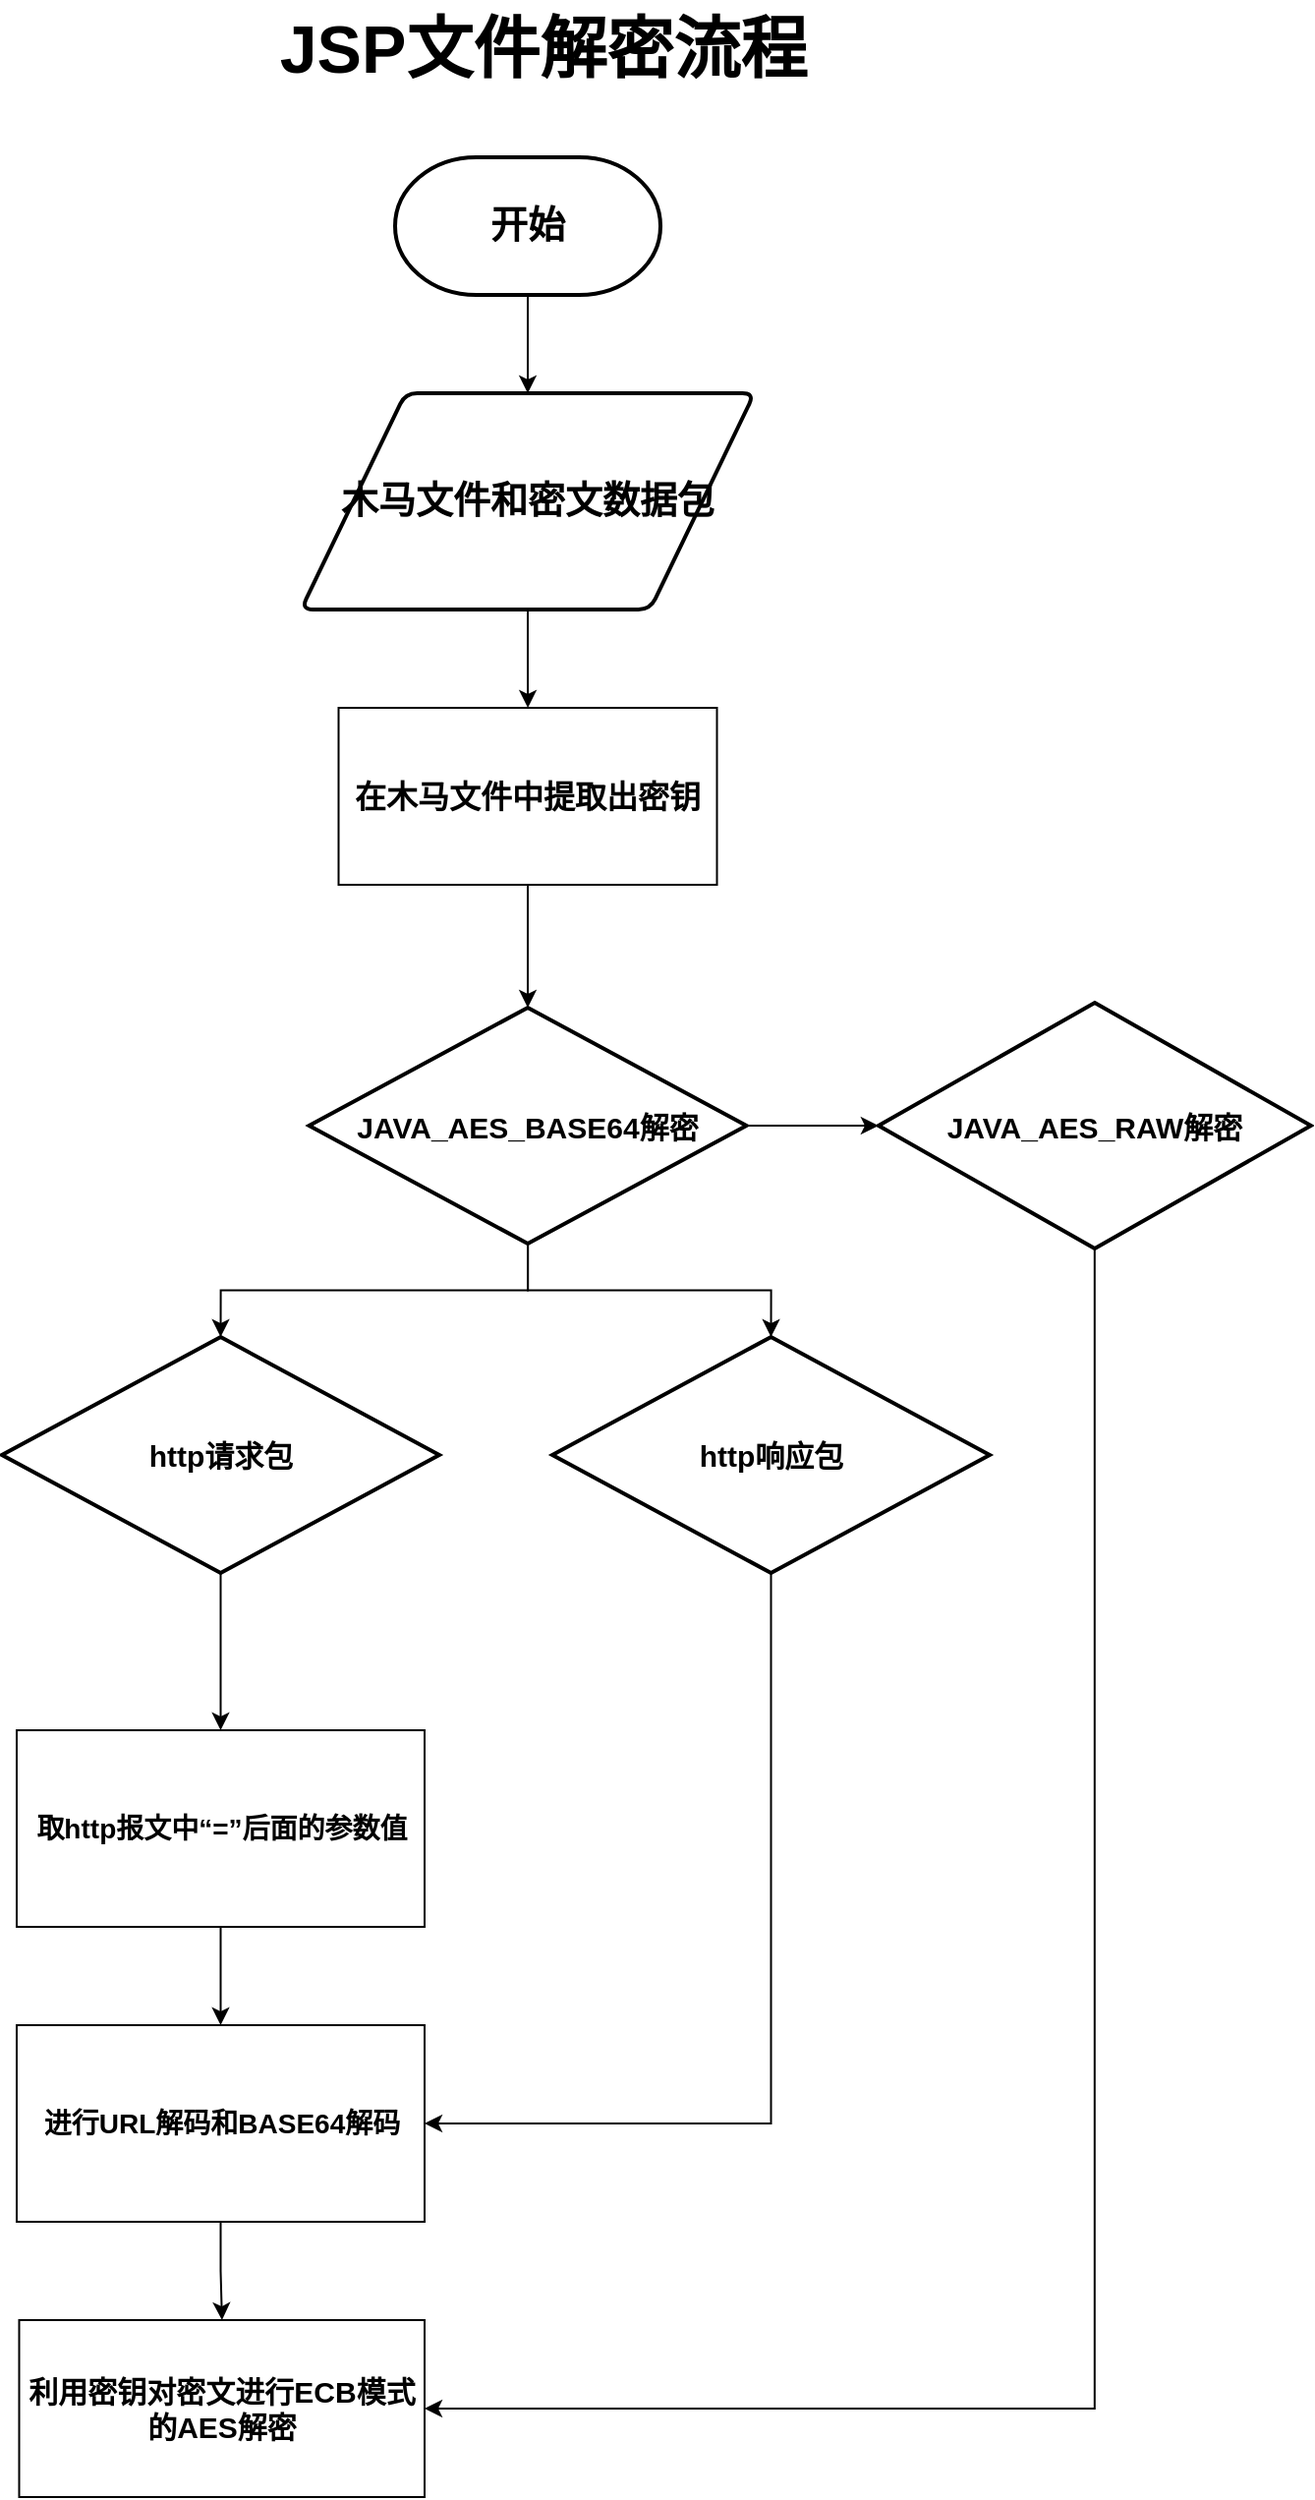 <mxfile version="21.0.2" type="github">
  <diagram name="第 1 页" id="mqOq0_yAt_1xM4sD6kAV">
    <mxGraphModel dx="1475" dy="774" grid="1" gridSize="10" guides="1" tooltips="1" connect="1" arrows="1" fold="1" page="1" pageScale="1" pageWidth="3300" pageHeight="4681" math="0" shadow="0">
      <root>
        <mxCell id="0" />
        <mxCell id="1" parent="0" />
        <mxCell id="oIo35whci3rF9JnissCp-1" value="&lt;font style=&quot;font-size: 34px;&quot;&gt;&lt;b style=&quot;font-size: 34px;&quot;&gt;JSP文件解密流程&lt;/b&gt;&lt;/font&gt;" style="text;html=1;align=center;verticalAlign=middle;resizable=0;points=[];autosize=1;strokeColor=none;fillColor=none;fontSize=34;" vertex="1" parent="1">
          <mxGeometry x="480" y="60" width="290" height="50" as="geometry" />
        </mxCell>
        <mxCell id="oIo35whci3rF9JnissCp-4" value="" style="edgeStyle=orthogonalEdgeStyle;rounded=0;orthogonalLoop=1;jettySize=auto;html=1;" edge="1" parent="1" source="oIo35whci3rF9JnissCp-2" target="oIo35whci3rF9JnissCp-3">
          <mxGeometry relative="1" as="geometry" />
        </mxCell>
        <mxCell id="oIo35whci3rF9JnissCp-2" value="&lt;font style=&quot;font-size: 19px;&quot;&gt;&lt;b&gt;开始&lt;/b&gt;&lt;/font&gt;" style="strokeWidth=2;html=1;shape=mxgraph.flowchart.terminator;whiteSpace=wrap;" vertex="1" parent="1">
          <mxGeometry x="550" y="140" width="135" height="70" as="geometry" />
        </mxCell>
        <mxCell id="oIo35whci3rF9JnissCp-14" value="" style="edgeStyle=orthogonalEdgeStyle;rounded=0;orthogonalLoop=1;jettySize=auto;html=1;" edge="1" parent="1" source="oIo35whci3rF9JnissCp-3" target="oIo35whci3rF9JnissCp-13">
          <mxGeometry relative="1" as="geometry" />
        </mxCell>
        <mxCell id="oIo35whci3rF9JnissCp-3" value="&lt;font style=&quot;font-size: 19px;&quot;&gt;&lt;b&gt;木马文件和密文数据包&lt;/b&gt;&lt;/font&gt;" style="shape=parallelogram;html=1;strokeWidth=2;perimeter=parallelogramPerimeter;whiteSpace=wrap;rounded=1;arcSize=12;size=0.23;" vertex="1" parent="1">
          <mxGeometry x="502.19" y="260" width="230.62" height="110" as="geometry" />
        </mxCell>
        <mxCell id="oIo35whci3rF9JnissCp-8" value="" style="edgeStyle=orthogonalEdgeStyle;rounded=0;orthogonalLoop=1;jettySize=auto;html=1;" edge="1" parent="1" source="oIo35whci3rF9JnissCp-5" target="oIo35whci3rF9JnissCp-6">
          <mxGeometry relative="1" as="geometry" />
        </mxCell>
        <mxCell id="oIo35whci3rF9JnissCp-21" style="edgeStyle=orthogonalEdgeStyle;rounded=0;orthogonalLoop=1;jettySize=auto;html=1;entryX=0.5;entryY=0;entryDx=0;entryDy=0;entryPerimeter=0;" edge="1" parent="1" source="oIo35whci3rF9JnissCp-5" target="oIo35whci3rF9JnissCp-19">
          <mxGeometry relative="1" as="geometry" />
        </mxCell>
        <mxCell id="oIo35whci3rF9JnissCp-22" style="edgeStyle=orthogonalEdgeStyle;rounded=0;orthogonalLoop=1;jettySize=auto;html=1;entryX=0.5;entryY=0;entryDx=0;entryDy=0;entryPerimeter=0;" edge="1" parent="1" source="oIo35whci3rF9JnissCp-5" target="oIo35whci3rF9JnissCp-20">
          <mxGeometry relative="1" as="geometry" />
        </mxCell>
        <mxCell id="oIo35whci3rF9JnissCp-5" value="&lt;font size=&quot;1&quot; style=&quot;&quot;&gt;&lt;b style=&quot;font-size: 15px;&quot;&gt;JAVA_AES_BASE64解密&lt;/b&gt;&lt;/font&gt;" style="strokeWidth=2;html=1;shape=mxgraph.flowchart.decision;whiteSpace=wrap;" vertex="1" parent="1">
          <mxGeometry x="506.25" y="572.5" width="222.5" height="120" as="geometry" />
        </mxCell>
        <mxCell id="oIo35whci3rF9JnissCp-18" style="edgeStyle=orthogonalEdgeStyle;rounded=0;orthogonalLoop=1;jettySize=auto;html=1;entryX=1;entryY=0.5;entryDx=0;entryDy=0;" edge="1" parent="1" source="oIo35whci3rF9JnissCp-6" target="oIo35whci3rF9JnissCp-12">
          <mxGeometry relative="1" as="geometry">
            <Array as="points">
              <mxPoint x="906" y="1285" />
            </Array>
          </mxGeometry>
        </mxCell>
        <mxCell id="oIo35whci3rF9JnissCp-6" value="&lt;b style=&quot;border-color: var(--border-color); font-size: 15px;&quot;&gt;JAVA_AES_RAW解密&lt;/b&gt;" style="strokeWidth=2;html=1;shape=mxgraph.flowchart.decision;whiteSpace=wrap;" vertex="1" parent="1">
          <mxGeometry x="795.94" y="570" width="220" height="125" as="geometry" />
        </mxCell>
        <mxCell id="oIo35whci3rF9JnissCp-25" value="" style="edgeStyle=orthogonalEdgeStyle;rounded=0;orthogonalLoop=1;jettySize=auto;html=1;" edge="1" parent="1" source="oIo35whci3rF9JnissCp-10" target="oIo35whci3rF9JnissCp-24">
          <mxGeometry relative="1" as="geometry" />
        </mxCell>
        <mxCell id="oIo35whci3rF9JnissCp-10" value="&lt;font style=&quot;font-size: 14px;&quot;&gt;&lt;b&gt;取http报文中“=”后面的参数值&lt;/b&gt;&lt;/font&gt;" style="rounded=0;whiteSpace=wrap;html=1;" vertex="1" parent="1">
          <mxGeometry x="357.5" y="940" width="207.5" height="100" as="geometry" />
        </mxCell>
        <mxCell id="oIo35whci3rF9JnissCp-12" value="&lt;font style=&quot;font-size: 15px;&quot;&gt;&lt;b&gt;利用密钥对密文进行ECB模式的AES解密&lt;/b&gt;&lt;/font&gt;" style="rounded=0;whiteSpace=wrap;html=1;" vertex="1" parent="1">
          <mxGeometry x="358.75" y="1240" width="206.25" height="90" as="geometry" />
        </mxCell>
        <mxCell id="oIo35whci3rF9JnissCp-17" value="" style="edgeStyle=orthogonalEdgeStyle;rounded=0;orthogonalLoop=1;jettySize=auto;html=1;" edge="1" parent="1" source="oIo35whci3rF9JnissCp-13" target="oIo35whci3rF9JnissCp-5">
          <mxGeometry relative="1" as="geometry" />
        </mxCell>
        <mxCell id="oIo35whci3rF9JnissCp-13" value="&lt;b&gt;&lt;font style=&quot;font-size: 16px;&quot;&gt;在木马文件中提取出密钥&lt;/font&gt;&lt;/b&gt;" style="rounded=0;whiteSpace=wrap;html=1;" vertex="1" parent="1">
          <mxGeometry x="521.25" y="420" width="192.5" height="90" as="geometry" />
        </mxCell>
        <mxCell id="oIo35whci3rF9JnissCp-23" style="edgeStyle=orthogonalEdgeStyle;rounded=0;orthogonalLoop=1;jettySize=auto;html=1;" edge="1" parent="1" source="oIo35whci3rF9JnissCp-19" target="oIo35whci3rF9JnissCp-10">
          <mxGeometry relative="1" as="geometry" />
        </mxCell>
        <mxCell id="oIo35whci3rF9JnissCp-19" value="&lt;font size=&quot;1&quot; style=&quot;&quot;&gt;&lt;b style=&quot;font-size: 15px;&quot;&gt;http请求包&lt;/b&gt;&lt;/font&gt;" style="strokeWidth=2;html=1;shape=mxgraph.flowchart.decision;whiteSpace=wrap;" vertex="1" parent="1">
          <mxGeometry x="350" y="740" width="222.5" height="120" as="geometry" />
        </mxCell>
        <mxCell id="oIo35whci3rF9JnissCp-27" style="edgeStyle=orthogonalEdgeStyle;rounded=0;orthogonalLoop=1;jettySize=auto;html=1;entryX=1;entryY=0.5;entryDx=0;entryDy=0;" edge="1" parent="1" source="oIo35whci3rF9JnissCp-20" target="oIo35whci3rF9JnissCp-24">
          <mxGeometry relative="1" as="geometry">
            <Array as="points">
              <mxPoint x="741" y="1140" />
            </Array>
          </mxGeometry>
        </mxCell>
        <mxCell id="oIo35whci3rF9JnissCp-20" value="&lt;font size=&quot;1&quot; style=&quot;&quot;&gt;&lt;b style=&quot;font-size: 15px;&quot;&gt;http响应包&lt;/b&gt;&lt;/font&gt;" style="strokeWidth=2;html=1;shape=mxgraph.flowchart.decision;whiteSpace=wrap;" vertex="1" parent="1">
          <mxGeometry x="630" y="740" width="222.5" height="120" as="geometry" />
        </mxCell>
        <mxCell id="oIo35whci3rF9JnissCp-26" value="" style="edgeStyle=orthogonalEdgeStyle;rounded=0;orthogonalLoop=1;jettySize=auto;html=1;" edge="1" parent="1" source="oIo35whci3rF9JnissCp-24" target="oIo35whci3rF9JnissCp-12">
          <mxGeometry relative="1" as="geometry" />
        </mxCell>
        <mxCell id="oIo35whci3rF9JnissCp-24" value="&lt;font style=&quot;font-size: 14px;&quot;&gt;&lt;b&gt;进行URL解码和BASE64解码&lt;/b&gt;&lt;/font&gt;" style="rounded=0;whiteSpace=wrap;html=1;" vertex="1" parent="1">
          <mxGeometry x="357.5" y="1090" width="207.5" height="100" as="geometry" />
        </mxCell>
      </root>
    </mxGraphModel>
  </diagram>
</mxfile>
